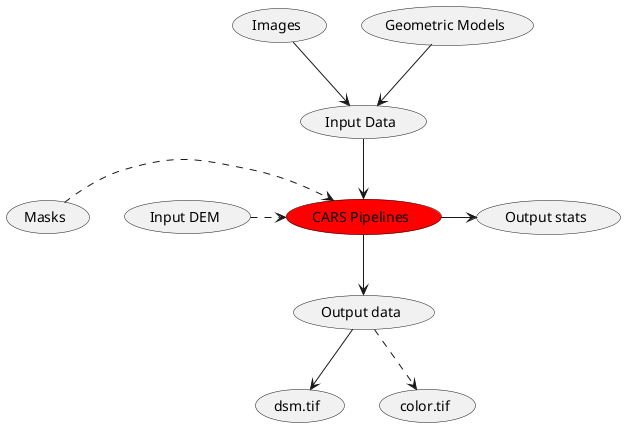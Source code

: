 @startuml 


  (Images) as img
  (Geometric Models) as geom
  (Input Data) as input
  (Masks) as masks
  (Input DEM) as dem
  (CARS Pipelines) as cars #red
  (Output data) as output
  (dsm.tif) as dsm
  (color.tif) as color
  (Output stats) as output_stats

  img --> input
  geom --> input
  input --> cars
  masks .right.> cars
  dem .right.> cars
  cars--> output
  output --> dsm
  output ..> color
  cars -right-> output_stats
  
  @enduml
